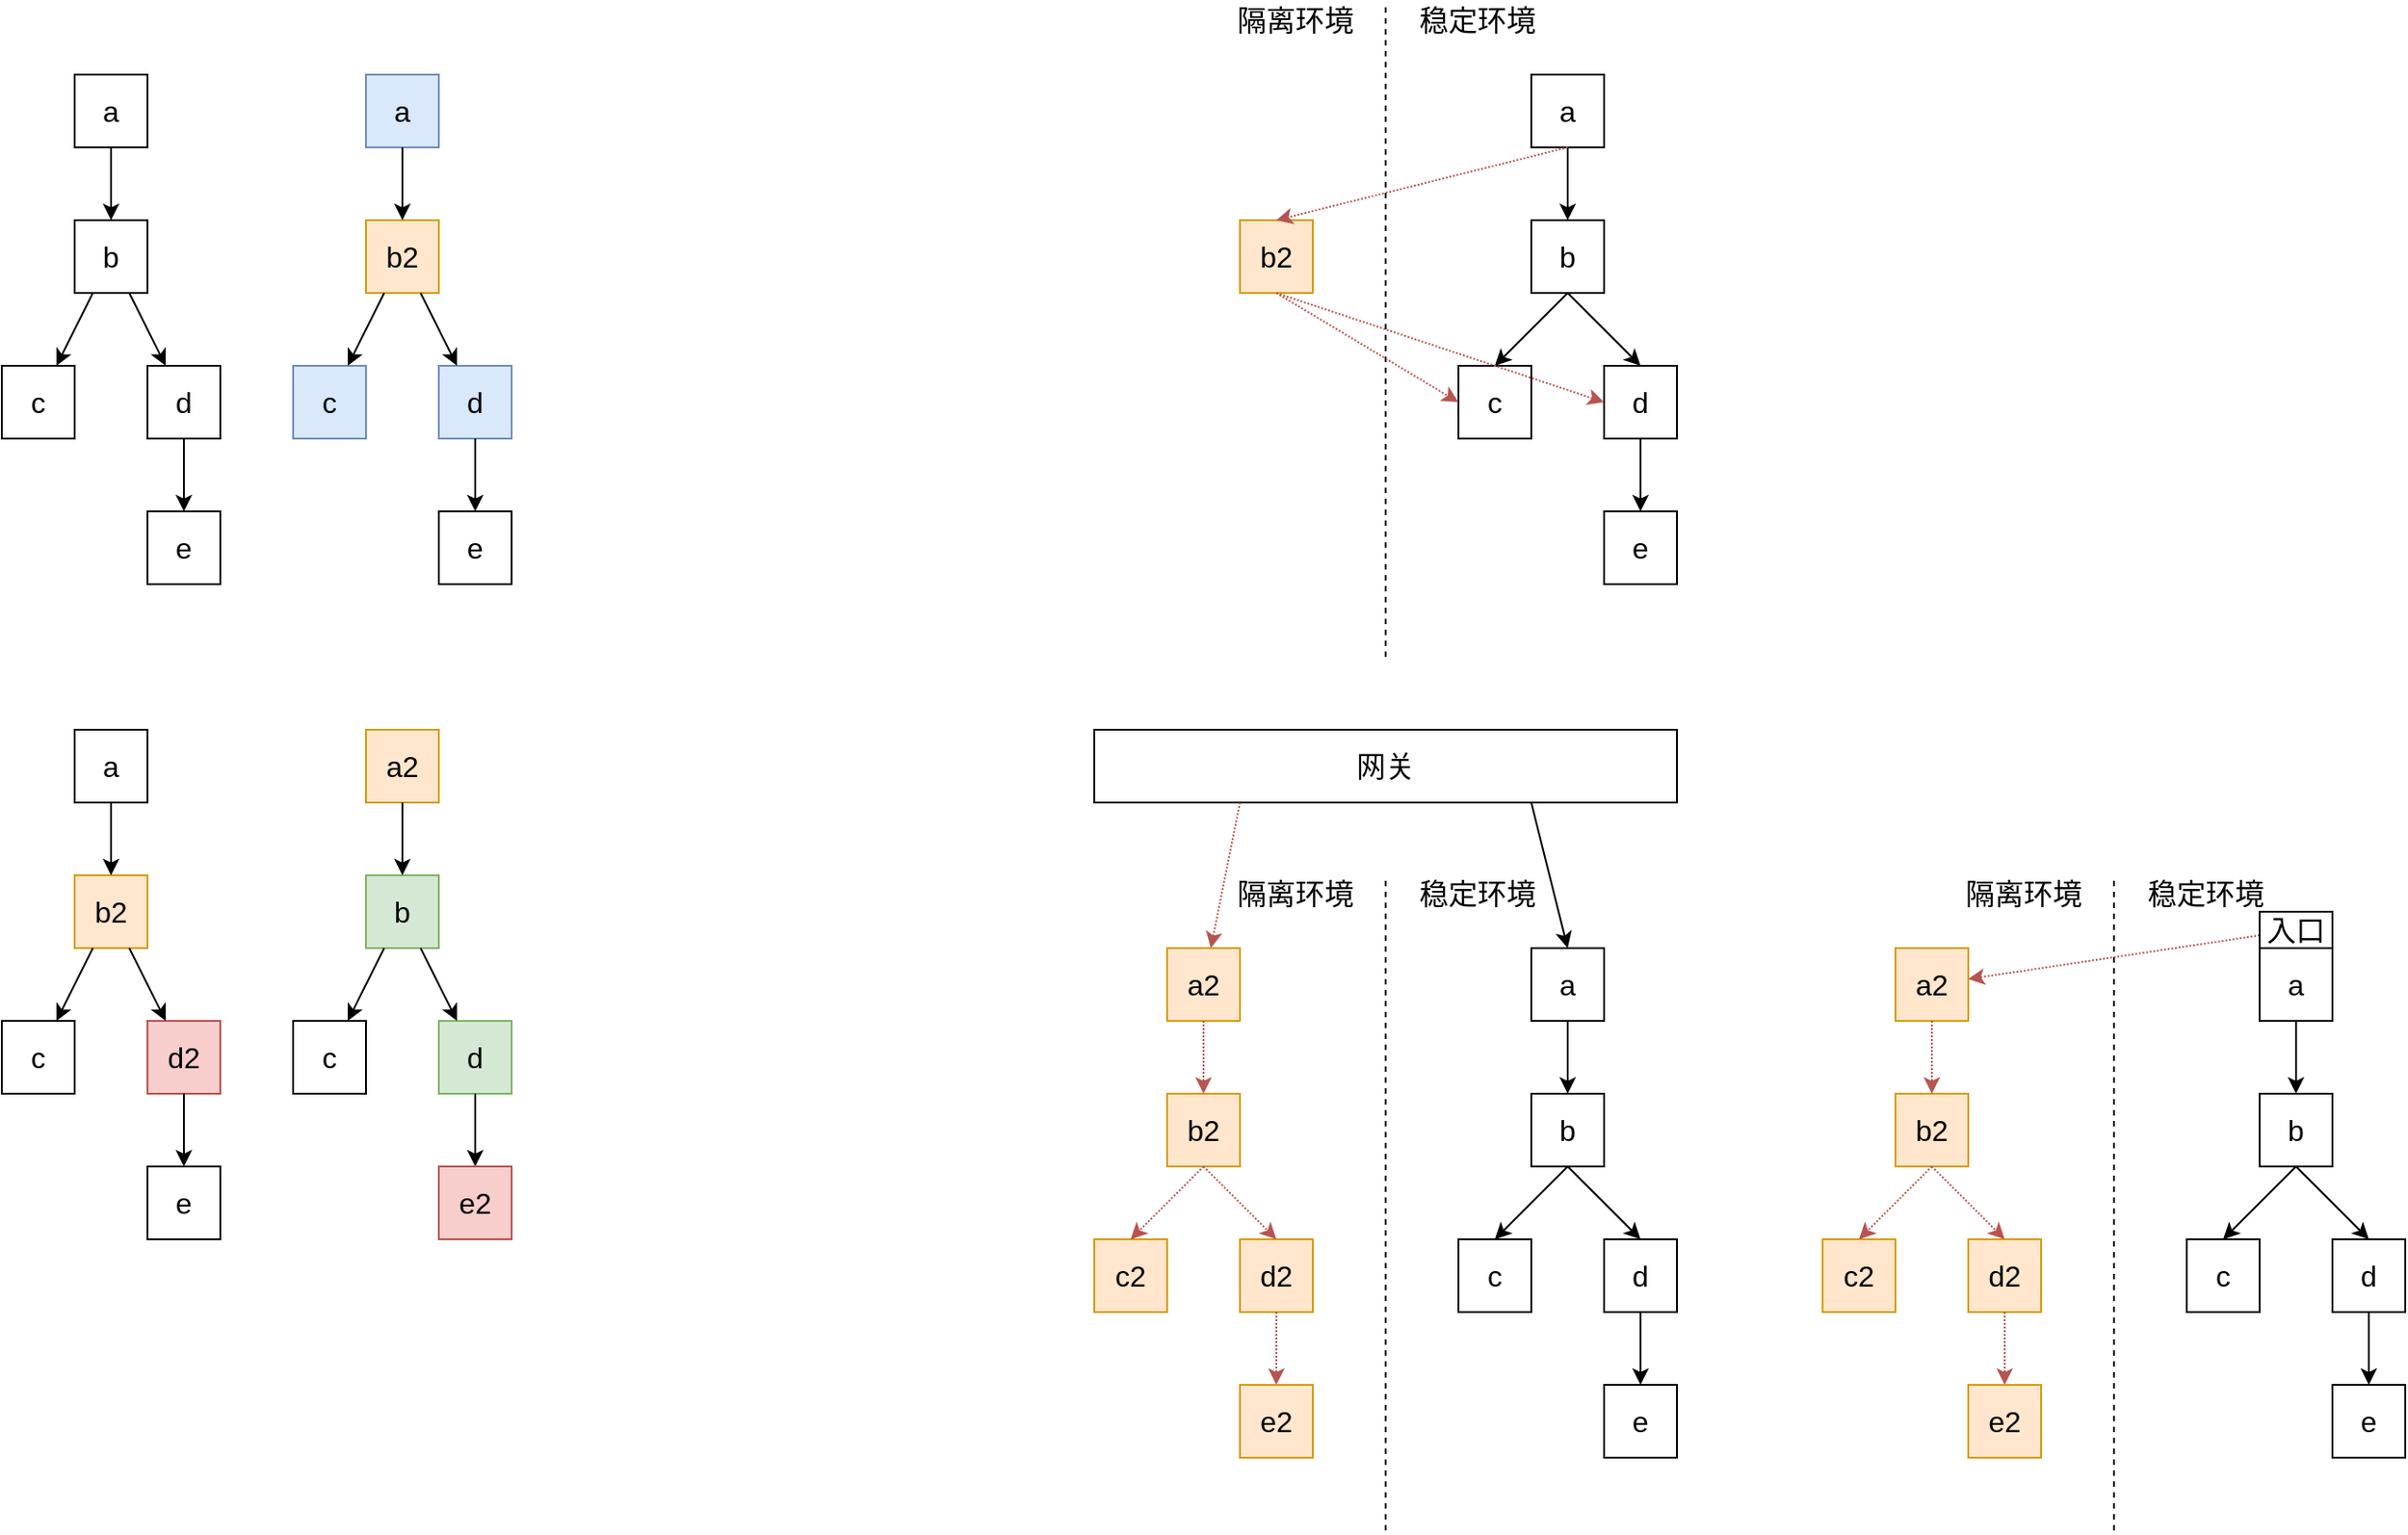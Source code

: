 <mxfile version="17.4.2" type="device"><diagram id="s4o0mfvgBvEwZdPv0GA3" name="第 1 页"><mxGraphModel dx="907" dy="598" grid="1" gridSize="10" guides="0" tooltips="1" connect="1" arrows="0" fold="1" page="1" pageScale="1" pageWidth="827" pageHeight="1169" math="0" shadow="0"><root><mxCell id="0"/><mxCell id="1" parent="0"/><mxCell id="T2-GT7FduTrEiBOMT3E2-1" value="a" style="rounded=0;whiteSpace=wrap;html=1;fontSize=16;" parent="1" vertex="1"><mxGeometry x="80" y="40" width="40" height="40" as="geometry"/></mxCell><mxCell id="T2-GT7FduTrEiBOMT3E2-2" value="b" style="rounded=0;whiteSpace=wrap;html=1;fontSize=16;" parent="1" vertex="1"><mxGeometry x="80" y="120" width="40" height="40" as="geometry"/></mxCell><mxCell id="T2-GT7FduTrEiBOMT3E2-3" value="c" style="rounded=0;whiteSpace=wrap;html=1;fontSize=16;" parent="1" vertex="1"><mxGeometry x="40" y="200" width="40" height="40" as="geometry"/></mxCell><mxCell id="T2-GT7FduTrEiBOMT3E2-5" value="" style="endArrow=classic;html=1;rounded=0;fontSize=16;" parent="1" source="T2-GT7FduTrEiBOMT3E2-1" target="T2-GT7FduTrEiBOMT3E2-2" edge="1"><mxGeometry width="50" height="50" relative="1" as="geometry"><mxPoint x="310" y="270" as="sourcePoint"/><mxPoint x="360" y="220" as="targetPoint"/></mxGeometry></mxCell><mxCell id="T2-GT7FduTrEiBOMT3E2-6" value="" style="endArrow=classic;html=1;rounded=0;fontSize=16;" parent="1" source="T2-GT7FduTrEiBOMT3E2-2" target="T2-GT7FduTrEiBOMT3E2-3" edge="1"><mxGeometry width="50" height="50" relative="1" as="geometry"><mxPoint x="340" y="120" as="sourcePoint"/><mxPoint x="210" y="150" as="targetPoint"/></mxGeometry></mxCell><mxCell id="T2-GT7FduTrEiBOMT3E2-14" value="d" style="rounded=0;whiteSpace=wrap;html=1;fontSize=16;" parent="1" vertex="1"><mxGeometry x="120" y="200" width="40" height="40" as="geometry"/></mxCell><mxCell id="T2-GT7FduTrEiBOMT3E2-15" value="" style="endArrow=classic;html=1;rounded=0;fontSize=16;" parent="1" source="T2-GT7FduTrEiBOMT3E2-2" target="T2-GT7FduTrEiBOMT3E2-14" edge="1"><mxGeometry width="50" height="50" relative="1" as="geometry"><mxPoint x="330" y="150" as="sourcePoint"/><mxPoint x="410" y="70" as="targetPoint"/></mxGeometry></mxCell><mxCell id="yX0q6M6LV7fBAgENc3OX-4" value="" style="endArrow=classic;html=1;rounded=0;fontSize=16;" edge="1" parent="1" source="T2-GT7FduTrEiBOMT3E2-14" target="yX0q6M6LV7fBAgENc3OX-5"><mxGeometry width="50" height="50" relative="1" as="geometry"><mxPoint x="240" y="176.667" as="sourcePoint"/><mxPoint x="510" y="210" as="targetPoint"/></mxGeometry></mxCell><mxCell id="yX0q6M6LV7fBAgENc3OX-5" value="e" style="rounded=0;whiteSpace=wrap;html=1;fontSize=16;" vertex="1" parent="1"><mxGeometry x="120" y="280" width="40" height="40" as="geometry"/></mxCell><mxCell id="yX0q6M6LV7fBAgENc3OX-6" value="a" style="rounded=0;whiteSpace=wrap;html=1;fontSize=16;fillColor=#dae8fc;strokeColor=#6c8ebf;" vertex="1" parent="1"><mxGeometry x="240" y="40" width="40" height="40" as="geometry"/></mxCell><mxCell id="yX0q6M6LV7fBAgENc3OX-7" value="b2" style="rounded=0;whiteSpace=wrap;html=1;fontSize=16;fillColor=#ffe6cc;strokeColor=#d79b00;" vertex="1" parent="1"><mxGeometry x="240" y="120" width="40" height="40" as="geometry"/></mxCell><mxCell id="yX0q6M6LV7fBAgENc3OX-8" value="c" style="rounded=0;whiteSpace=wrap;html=1;fontSize=16;fillColor=#dae8fc;strokeColor=#6c8ebf;" vertex="1" parent="1"><mxGeometry x="200" y="200" width="40" height="40" as="geometry"/></mxCell><mxCell id="yX0q6M6LV7fBAgENc3OX-9" value="" style="endArrow=classic;html=1;rounded=0;fontSize=16;" edge="1" parent="1" source="yX0q6M6LV7fBAgENc3OX-6" target="yX0q6M6LV7fBAgENc3OX-7"><mxGeometry width="50" height="50" relative="1" as="geometry"><mxPoint x="350" y="390" as="sourcePoint"/><mxPoint x="400" y="340" as="targetPoint"/></mxGeometry></mxCell><mxCell id="yX0q6M6LV7fBAgENc3OX-10" value="" style="endArrow=classic;html=1;rounded=0;fontSize=16;" edge="1" parent="1" source="yX0q6M6LV7fBAgENc3OX-7" target="yX0q6M6LV7fBAgENc3OX-8"><mxGeometry width="50" height="50" relative="1" as="geometry"><mxPoint x="380" y="240" as="sourcePoint"/><mxPoint x="250" y="270" as="targetPoint"/></mxGeometry></mxCell><mxCell id="yX0q6M6LV7fBAgENc3OX-12" value="d" style="rounded=0;whiteSpace=wrap;html=1;fontSize=16;fillColor=#dae8fc;strokeColor=#6c8ebf;" vertex="1" parent="1"><mxGeometry x="280" y="200" width="40" height="40" as="geometry"/></mxCell><mxCell id="yX0q6M6LV7fBAgENc3OX-13" value="" style="endArrow=classic;html=1;rounded=0;fontSize=16;" edge="1" parent="1" source="yX0q6M6LV7fBAgENc3OX-7" target="yX0q6M6LV7fBAgENc3OX-12"><mxGeometry width="50" height="50" relative="1" as="geometry"><mxPoint x="370" y="270" as="sourcePoint"/><mxPoint x="450" y="190" as="targetPoint"/></mxGeometry></mxCell><mxCell id="yX0q6M6LV7fBAgENc3OX-15" value="" style="endArrow=classic;html=1;rounded=0;fontSize=16;" edge="1" parent="1" source="yX0q6M6LV7fBAgENc3OX-12" target="yX0q6M6LV7fBAgENc3OX-16"><mxGeometry width="50" height="50" relative="1" as="geometry"><mxPoint x="280" y="296.667" as="sourcePoint"/><mxPoint x="550" y="330" as="targetPoint"/></mxGeometry></mxCell><mxCell id="yX0q6M6LV7fBAgENc3OX-16" value="e" style="rounded=0;whiteSpace=wrap;html=1;fontSize=16;" vertex="1" parent="1"><mxGeometry x="280" y="280" width="40" height="40" as="geometry"/></mxCell><mxCell id="yX0q6M6LV7fBAgENc3OX-17" value="a" style="rounded=0;whiteSpace=wrap;html=1;fontSize=16;" vertex="1" parent="1"><mxGeometry x="80" y="400" width="40" height="40" as="geometry"/></mxCell><mxCell id="yX0q6M6LV7fBAgENc3OX-18" value="b2" style="rounded=0;whiteSpace=wrap;html=1;fontSize=16;fillColor=#ffe6cc;strokeColor=#d79b00;" vertex="1" parent="1"><mxGeometry x="80" y="480" width="40" height="40" as="geometry"/></mxCell><mxCell id="yX0q6M6LV7fBAgENc3OX-19" value="c" style="rounded=0;whiteSpace=wrap;html=1;fontSize=16;" vertex="1" parent="1"><mxGeometry x="40" y="560" width="40" height="40" as="geometry"/></mxCell><mxCell id="yX0q6M6LV7fBAgENc3OX-20" value="" style="endArrow=classic;html=1;rounded=0;fontSize=16;" edge="1" parent="1" source="yX0q6M6LV7fBAgENc3OX-17" target="yX0q6M6LV7fBAgENc3OX-18"><mxGeometry width="50" height="50" relative="1" as="geometry"><mxPoint x="30" y="910" as="sourcePoint"/><mxPoint x="80" y="860" as="targetPoint"/></mxGeometry></mxCell><mxCell id="yX0q6M6LV7fBAgENc3OX-21" value="" style="endArrow=classic;html=1;rounded=0;fontSize=16;" edge="1" parent="1" source="yX0q6M6LV7fBAgENc3OX-18" target="yX0q6M6LV7fBAgENc3OX-19"><mxGeometry width="50" height="50" relative="1" as="geometry"><mxPoint x="60" y="760" as="sourcePoint"/><mxPoint x="-70" y="790" as="targetPoint"/></mxGeometry></mxCell><mxCell id="yX0q6M6LV7fBAgENc3OX-22" value="d2" style="rounded=0;whiteSpace=wrap;html=1;fontSize=16;fillColor=#f8cecc;strokeColor=#b85450;" vertex="1" parent="1"><mxGeometry x="120" y="560" width="40" height="40" as="geometry"/></mxCell><mxCell id="yX0q6M6LV7fBAgENc3OX-23" value="" style="endArrow=classic;html=1;rounded=0;fontSize=16;" edge="1" parent="1" source="yX0q6M6LV7fBAgENc3OX-18" target="yX0q6M6LV7fBAgENc3OX-22"><mxGeometry width="50" height="50" relative="1" as="geometry"><mxPoint x="50" y="790" as="sourcePoint"/><mxPoint x="130" y="710" as="targetPoint"/></mxGeometry></mxCell><mxCell id="yX0q6M6LV7fBAgENc3OX-24" value="" style="endArrow=classic;html=1;rounded=0;fontSize=16;" edge="1" parent="1" source="yX0q6M6LV7fBAgENc3OX-22" target="yX0q6M6LV7fBAgENc3OX-25"><mxGeometry width="50" height="50" relative="1" as="geometry"><mxPoint x="-40" y="816.667" as="sourcePoint"/><mxPoint x="230" y="850" as="targetPoint"/></mxGeometry></mxCell><mxCell id="yX0q6M6LV7fBAgENc3OX-25" value="e" style="rounded=0;whiteSpace=wrap;html=1;fontSize=16;" vertex="1" parent="1"><mxGeometry x="120" y="640" width="40" height="40" as="geometry"/></mxCell><mxCell id="yX0q6M6LV7fBAgENc3OX-26" value="a2" style="rounded=0;whiteSpace=wrap;html=1;fontSize=16;fillColor=#ffe6cc;strokeColor=#d79b00;" vertex="1" parent="1"><mxGeometry x="240" y="400" width="40" height="40" as="geometry"/></mxCell><mxCell id="yX0q6M6LV7fBAgENc3OX-27" value="b" style="rounded=0;whiteSpace=wrap;html=1;fontSize=16;fillColor=#d5e8d4;strokeColor=#82b366;" vertex="1" parent="1"><mxGeometry x="240" y="480" width="40" height="40" as="geometry"/></mxCell><mxCell id="yX0q6M6LV7fBAgENc3OX-28" value="c" style="rounded=0;whiteSpace=wrap;html=1;fontSize=16;" vertex="1" parent="1"><mxGeometry x="200" y="560" width="40" height="40" as="geometry"/></mxCell><mxCell id="yX0q6M6LV7fBAgENc3OX-29" value="" style="endArrow=classic;html=1;rounded=0;fontSize=16;" edge="1" parent="1" source="yX0q6M6LV7fBAgENc3OX-26" target="yX0q6M6LV7fBAgENc3OX-27"><mxGeometry width="50" height="50" relative="1" as="geometry"><mxPoint x="390" y="710" as="sourcePoint"/><mxPoint x="440" y="660" as="targetPoint"/></mxGeometry></mxCell><mxCell id="yX0q6M6LV7fBAgENc3OX-30" value="" style="endArrow=classic;html=1;rounded=0;fontSize=16;" edge="1" parent="1" source="yX0q6M6LV7fBAgENc3OX-27" target="yX0q6M6LV7fBAgENc3OX-28"><mxGeometry width="50" height="50" relative="1" as="geometry"><mxPoint x="420" y="560" as="sourcePoint"/><mxPoint x="290" y="590" as="targetPoint"/></mxGeometry></mxCell><mxCell id="yX0q6M6LV7fBAgENc3OX-31" value="d" style="rounded=0;whiteSpace=wrap;html=1;fontSize=16;fillColor=#d5e8d4;strokeColor=#82b366;" vertex="1" parent="1"><mxGeometry x="280" y="560" width="40" height="40" as="geometry"/></mxCell><mxCell id="yX0q6M6LV7fBAgENc3OX-32" value="" style="endArrow=classic;html=1;rounded=0;fontSize=16;" edge="1" parent="1" source="yX0q6M6LV7fBAgENc3OX-27" target="yX0q6M6LV7fBAgENc3OX-31"><mxGeometry width="50" height="50" relative="1" as="geometry"><mxPoint x="410" y="590" as="sourcePoint"/><mxPoint x="490" y="510" as="targetPoint"/></mxGeometry></mxCell><mxCell id="yX0q6M6LV7fBAgENc3OX-33" value="" style="endArrow=classic;html=1;rounded=0;fontSize=16;" edge="1" parent="1" source="yX0q6M6LV7fBAgENc3OX-31" target="yX0q6M6LV7fBAgENc3OX-34"><mxGeometry width="50" height="50" relative="1" as="geometry"><mxPoint x="320" y="616.667" as="sourcePoint"/><mxPoint x="590" y="650" as="targetPoint"/></mxGeometry></mxCell><mxCell id="yX0q6M6LV7fBAgENc3OX-34" value="e2" style="rounded=0;whiteSpace=wrap;html=1;fontSize=16;fillColor=#f8cecc;strokeColor=#b85450;" vertex="1" parent="1"><mxGeometry x="280" y="640" width="40" height="40" as="geometry"/></mxCell><mxCell id="yX0q6M6LV7fBAgENc3OX-35" value="a" style="rounded=0;whiteSpace=wrap;html=1;fontSize=16;" vertex="1" parent="1"><mxGeometry x="880" y="40" width="40" height="40" as="geometry"/></mxCell><mxCell id="yX0q6M6LV7fBAgENc3OX-36" value="b" style="rounded=0;whiteSpace=wrap;html=1;fontSize=16;" vertex="1" parent="1"><mxGeometry x="880" y="120" width="40" height="40" as="geometry"/></mxCell><mxCell id="yX0q6M6LV7fBAgENc3OX-37" value="c" style="rounded=0;whiteSpace=wrap;html=1;fontSize=16;" vertex="1" parent="1"><mxGeometry x="840" y="200" width="40" height="40" as="geometry"/></mxCell><mxCell id="yX0q6M6LV7fBAgENc3OX-38" value="" style="endArrow=classic;html=1;rounded=0;fontSize=16;" edge="1" parent="1" source="yX0q6M6LV7fBAgENc3OX-35" target="yX0q6M6LV7fBAgENc3OX-36"><mxGeometry width="50" height="50" relative="1" as="geometry"><mxPoint x="1030" y="270" as="sourcePoint"/><mxPoint x="1080" y="220" as="targetPoint"/></mxGeometry></mxCell><mxCell id="yX0q6M6LV7fBAgENc3OX-39" value="" style="endArrow=classic;html=1;rounded=0;fontSize=16;entryX=0.5;entryY=0;entryDx=0;entryDy=0;exitX=0.5;exitY=1;exitDx=0;exitDy=0;" edge="1" parent="1" source="yX0q6M6LV7fBAgENc3OX-36" target="yX0q6M6LV7fBAgENc3OX-37"><mxGeometry width="50" height="50" relative="1" as="geometry"><mxPoint x="1060" y="120" as="sourcePoint"/><mxPoint x="930" y="150" as="targetPoint"/></mxGeometry></mxCell><mxCell id="yX0q6M6LV7fBAgENc3OX-40" value="d" style="rounded=0;whiteSpace=wrap;html=1;fontSize=16;" vertex="1" parent="1"><mxGeometry x="920" y="200" width="40" height="40" as="geometry"/></mxCell><mxCell id="yX0q6M6LV7fBAgENc3OX-41" value="" style="endArrow=classic;html=1;rounded=0;fontSize=16;entryX=0.5;entryY=0;entryDx=0;entryDy=0;exitX=0.5;exitY=1;exitDx=0;exitDy=0;" edge="1" parent="1" source="yX0q6M6LV7fBAgENc3OX-36" target="yX0q6M6LV7fBAgENc3OX-40"><mxGeometry width="50" height="50" relative="1" as="geometry"><mxPoint x="1050" y="150" as="sourcePoint"/><mxPoint x="1130" y="70" as="targetPoint"/></mxGeometry></mxCell><mxCell id="yX0q6M6LV7fBAgENc3OX-42" value="" style="endArrow=classic;html=1;rounded=0;fontSize=16;" edge="1" parent="1" source="yX0q6M6LV7fBAgENc3OX-40" target="yX0q6M6LV7fBAgENc3OX-43"><mxGeometry width="50" height="50" relative="1" as="geometry"><mxPoint x="960" y="176.667" as="sourcePoint"/><mxPoint x="1230" y="210" as="targetPoint"/></mxGeometry></mxCell><mxCell id="yX0q6M6LV7fBAgENc3OX-43" value="e" style="rounded=0;whiteSpace=wrap;html=1;fontSize=16;" vertex="1" parent="1"><mxGeometry x="920" y="280" width="40" height="40" as="geometry"/></mxCell><mxCell id="yX0q6M6LV7fBAgENc3OX-45" value="b2" style="rounded=0;whiteSpace=wrap;html=1;fontSize=16;fillColor=#ffe6cc;strokeColor=#d79b00;" vertex="1" parent="1"><mxGeometry x="720" y="120" width="40" height="40" as="geometry"/></mxCell><mxCell id="yX0q6M6LV7fBAgENc3OX-54" value="" style="endArrow=none;html=1;rounded=0;fontSize=16;dashed=1;" edge="1" parent="1"><mxGeometry width="50" height="50" relative="1" as="geometry"><mxPoint x="800" y="360" as="sourcePoint"/><mxPoint x="800" as="targetPoint"/></mxGeometry></mxCell><mxCell id="yX0q6M6LV7fBAgENc3OX-55" value="" style="endArrow=classic;html=1;rounded=0;fontSize=16;dashed=1;dashPattern=1 1;entryX=0.5;entryY=0;entryDx=0;entryDy=0;exitX=0.5;exitY=1;exitDx=0;exitDy=0;fillColor=#f8cecc;strokeColor=#b85450;" edge="1" parent="1" source="yX0q6M6LV7fBAgENc3OX-35" target="yX0q6M6LV7fBAgENc3OX-45"><mxGeometry width="50" height="50" relative="1" as="geometry"><mxPoint x="740" y="230" as="sourcePoint"/><mxPoint x="790" y="180" as="targetPoint"/></mxGeometry></mxCell><mxCell id="yX0q6M6LV7fBAgENc3OX-56" value="" style="endArrow=classic;html=1;rounded=0;fontSize=16;dashed=1;dashPattern=1 1;entryX=0;entryY=0.5;entryDx=0;entryDy=0;exitX=0.5;exitY=1;exitDx=0;exitDy=0;fillColor=#f8cecc;strokeColor=#b85450;" edge="1" parent="1" source="yX0q6M6LV7fBAgENc3OX-45" target="yX0q6M6LV7fBAgENc3OX-37"><mxGeometry width="50" height="50" relative="1" as="geometry"><mxPoint x="770" y="160" as="sourcePoint"/><mxPoint x="770" y="140" as="targetPoint"/></mxGeometry></mxCell><mxCell id="yX0q6M6LV7fBAgENc3OX-57" value="" style="endArrow=classic;html=1;rounded=0;fontSize=16;dashed=1;dashPattern=1 1;entryX=0;entryY=0.5;entryDx=0;entryDy=0;exitX=0.5;exitY=1;exitDx=0;exitDy=0;fillColor=#f8cecc;strokeColor=#b85450;" edge="1" parent="1" source="yX0q6M6LV7fBAgENc3OX-45" target="yX0q6M6LV7fBAgENc3OX-40"><mxGeometry width="50" height="50" relative="1" as="geometry"><mxPoint x="710" y="150" as="sourcePoint"/><mxPoint x="930" y="222" as="targetPoint"/></mxGeometry></mxCell><mxCell id="yX0q6M6LV7fBAgENc3OX-59" value="a" style="rounded=0;whiteSpace=wrap;html=1;fontSize=16;" vertex="1" parent="1"><mxGeometry x="880" y="520" width="40" height="40" as="geometry"/></mxCell><mxCell id="yX0q6M6LV7fBAgENc3OX-60" value="b" style="rounded=0;whiteSpace=wrap;html=1;fontSize=16;" vertex="1" parent="1"><mxGeometry x="880" y="600" width="40" height="40" as="geometry"/></mxCell><mxCell id="yX0q6M6LV7fBAgENc3OX-61" value="c" style="rounded=0;whiteSpace=wrap;html=1;fontSize=16;" vertex="1" parent="1"><mxGeometry x="840" y="680" width="40" height="40" as="geometry"/></mxCell><mxCell id="yX0q6M6LV7fBAgENc3OX-62" value="" style="endArrow=classic;html=1;rounded=0;fontSize=16;" edge="1" parent="1" source="yX0q6M6LV7fBAgENc3OX-59" target="yX0q6M6LV7fBAgENc3OX-60"><mxGeometry width="50" height="50" relative="1" as="geometry"><mxPoint x="1030" y="750" as="sourcePoint"/><mxPoint x="1080" y="700" as="targetPoint"/></mxGeometry></mxCell><mxCell id="yX0q6M6LV7fBAgENc3OX-63" value="" style="endArrow=classic;html=1;rounded=0;fontSize=16;entryX=0.5;entryY=0;entryDx=0;entryDy=0;exitX=0.5;exitY=1;exitDx=0;exitDy=0;" edge="1" parent="1" source="yX0q6M6LV7fBAgENc3OX-60" target="yX0q6M6LV7fBAgENc3OX-61"><mxGeometry width="50" height="50" relative="1" as="geometry"><mxPoint x="1060" y="600" as="sourcePoint"/><mxPoint x="930" y="630" as="targetPoint"/></mxGeometry></mxCell><mxCell id="yX0q6M6LV7fBAgENc3OX-64" value="d" style="rounded=0;whiteSpace=wrap;html=1;fontSize=16;" vertex="1" parent="1"><mxGeometry x="920" y="680" width="40" height="40" as="geometry"/></mxCell><mxCell id="yX0q6M6LV7fBAgENc3OX-65" value="" style="endArrow=classic;html=1;rounded=0;fontSize=16;entryX=0.5;entryY=0;entryDx=0;entryDy=0;exitX=0.5;exitY=1;exitDx=0;exitDy=0;" edge="1" parent="1" source="yX0q6M6LV7fBAgENc3OX-60" target="yX0q6M6LV7fBAgENc3OX-64"><mxGeometry width="50" height="50" relative="1" as="geometry"><mxPoint x="1050" y="630" as="sourcePoint"/><mxPoint x="1130" y="550" as="targetPoint"/></mxGeometry></mxCell><mxCell id="yX0q6M6LV7fBAgENc3OX-66" value="" style="endArrow=classic;html=1;rounded=0;fontSize=16;" edge="1" parent="1" source="yX0q6M6LV7fBAgENc3OX-64" target="yX0q6M6LV7fBAgENc3OX-67"><mxGeometry width="50" height="50" relative="1" as="geometry"><mxPoint x="960" y="656.667" as="sourcePoint"/><mxPoint x="1230" y="690" as="targetPoint"/></mxGeometry></mxCell><mxCell id="yX0q6M6LV7fBAgENc3OX-67" value="e" style="rounded=0;whiteSpace=wrap;html=1;fontSize=16;" vertex="1" parent="1"><mxGeometry x="920" y="760" width="40" height="40" as="geometry"/></mxCell><mxCell id="yX0q6M6LV7fBAgENc3OX-69" value="" style="endArrow=none;html=1;rounded=0;fontSize=16;dashed=1;" edge="1" parent="1"><mxGeometry width="50" height="50" relative="1" as="geometry"><mxPoint x="800.0" y="840" as="sourcePoint"/><mxPoint x="800.0" y="480" as="targetPoint"/></mxGeometry></mxCell><mxCell id="yX0q6M6LV7fBAgENc3OX-73" value="a2" style="rounded=0;whiteSpace=wrap;html=1;fontSize=16;fillColor=#ffe6cc;strokeColor=#d79b00;" vertex="1" parent="1"><mxGeometry x="680" y="520" width="40" height="40" as="geometry"/></mxCell><mxCell id="yX0q6M6LV7fBAgENc3OX-74" value="b2" style="rounded=0;whiteSpace=wrap;html=1;fontSize=16;fillColor=#ffe6cc;strokeColor=#d79b00;" vertex="1" parent="1"><mxGeometry x="680" y="600" width="40" height="40" as="geometry"/></mxCell><mxCell id="yX0q6M6LV7fBAgENc3OX-75" value="c2" style="rounded=0;whiteSpace=wrap;html=1;fontSize=16;fillColor=#ffe6cc;strokeColor=#d79b00;" vertex="1" parent="1"><mxGeometry x="640" y="680" width="40" height="40" as="geometry"/></mxCell><mxCell id="yX0q6M6LV7fBAgENc3OX-76" value="" style="endArrow=classic;html=1;rounded=0;fontSize=16;fillColor=#f8cecc;strokeColor=#b85450;dashed=1;dashPattern=1 1;" edge="1" parent="1" source="yX0q6M6LV7fBAgENc3OX-73" target="yX0q6M6LV7fBAgENc3OX-74"><mxGeometry width="50" height="50" relative="1" as="geometry"><mxPoint x="830" y="750" as="sourcePoint"/><mxPoint x="880" y="700" as="targetPoint"/></mxGeometry></mxCell><mxCell id="yX0q6M6LV7fBAgENc3OX-77" value="" style="endArrow=classic;html=1;rounded=0;fontSize=16;entryX=0.5;entryY=0;entryDx=0;entryDy=0;exitX=0.5;exitY=1;exitDx=0;exitDy=0;fillColor=#f8cecc;strokeColor=#b85450;dashed=1;dashPattern=1 1;" edge="1" parent="1" source="yX0q6M6LV7fBAgENc3OX-74" target="yX0q6M6LV7fBAgENc3OX-75"><mxGeometry width="50" height="50" relative="1" as="geometry"><mxPoint x="860" y="600" as="sourcePoint"/><mxPoint x="730" y="630" as="targetPoint"/></mxGeometry></mxCell><mxCell id="yX0q6M6LV7fBAgENc3OX-78" value="d2" style="rounded=0;whiteSpace=wrap;html=1;fontSize=16;fillColor=#ffe6cc;strokeColor=#d79b00;" vertex="1" parent="1"><mxGeometry x="720" y="680" width="40" height="40" as="geometry"/></mxCell><mxCell id="yX0q6M6LV7fBAgENc3OX-79" value="" style="endArrow=classic;html=1;rounded=0;fontSize=16;entryX=0.5;entryY=0;entryDx=0;entryDy=0;exitX=0.5;exitY=1;exitDx=0;exitDy=0;fillColor=#f8cecc;strokeColor=#b85450;dashed=1;dashPattern=1 1;" edge="1" parent="1" source="yX0q6M6LV7fBAgENc3OX-74" target="yX0q6M6LV7fBAgENc3OX-78"><mxGeometry width="50" height="50" relative="1" as="geometry"><mxPoint x="850" y="630" as="sourcePoint"/><mxPoint x="930" y="550" as="targetPoint"/></mxGeometry></mxCell><mxCell id="yX0q6M6LV7fBAgENc3OX-80" value="" style="endArrow=classic;html=1;rounded=0;fontSize=16;fillColor=#f8cecc;strokeColor=#b85450;dashed=1;dashPattern=1 1;" edge="1" parent="1" source="yX0q6M6LV7fBAgENc3OX-78" target="yX0q6M6LV7fBAgENc3OX-81"><mxGeometry width="50" height="50" relative="1" as="geometry"><mxPoint x="760" y="656.667" as="sourcePoint"/><mxPoint x="1030" y="690" as="targetPoint"/></mxGeometry></mxCell><mxCell id="yX0q6M6LV7fBAgENc3OX-81" value="e2" style="rounded=0;whiteSpace=wrap;html=1;fontSize=16;fillColor=#ffe6cc;strokeColor=#d79b00;" vertex="1" parent="1"><mxGeometry x="720" y="760" width="40" height="40" as="geometry"/></mxCell><mxCell id="yX0q6M6LV7fBAgENc3OX-83" value="稳定环境" style="text;html=1;align=center;verticalAlign=middle;resizable=0;points=[];autosize=1;strokeColor=none;fillColor=none;fontSize=16;" vertex="1" parent="1"><mxGeometry x="810" width="80" height="20" as="geometry"/></mxCell><mxCell id="yX0q6M6LV7fBAgENc3OX-85" value="隔离环境" style="text;html=1;align=center;verticalAlign=middle;resizable=0;points=[];autosize=1;strokeColor=none;fillColor=none;fontSize=16;" vertex="1" parent="1"><mxGeometry x="710" width="80" height="20" as="geometry"/></mxCell><mxCell id="yX0q6M6LV7fBAgENc3OX-86" value="稳定环境" style="text;html=1;align=center;verticalAlign=middle;resizable=0;points=[];autosize=1;strokeColor=none;fillColor=none;fontSize=16;" vertex="1" parent="1"><mxGeometry x="810" y="480" width="80" height="20" as="geometry"/></mxCell><mxCell id="yX0q6M6LV7fBAgENc3OX-87" value="隔离环境" style="text;html=1;align=center;verticalAlign=middle;resizable=0;points=[];autosize=1;strokeColor=none;fillColor=none;fontSize=16;" vertex="1" parent="1"><mxGeometry x="710" y="480" width="80" height="20" as="geometry"/></mxCell><mxCell id="yX0q6M6LV7fBAgENc3OX-88" value="网关" style="rounded=0;whiteSpace=wrap;html=1;fontSize=16;" vertex="1" parent="1"><mxGeometry x="640" y="400" width="320" height="40" as="geometry"/></mxCell><mxCell id="yX0q6M6LV7fBAgENc3OX-89" value="" style="endArrow=classic;html=1;rounded=0;fontSize=16;exitX=0.75;exitY=1;exitDx=0;exitDy=0;entryX=0.5;entryY=0;entryDx=0;entryDy=0;" edge="1" parent="1" source="yX0q6M6LV7fBAgENc3OX-88" target="yX0q6M6LV7fBAgENc3OX-59"><mxGeometry width="50" height="50" relative="1" as="geometry"><mxPoint x="730" y="530" as="sourcePoint"/><mxPoint x="780" y="480" as="targetPoint"/></mxGeometry></mxCell><mxCell id="yX0q6M6LV7fBAgENc3OX-90" value="" style="endArrow=classic;html=1;rounded=0;fontSize=16;fillColor=#f8cecc;strokeColor=#b85450;dashed=1;dashPattern=1 1;exitX=0.25;exitY=1;exitDx=0;exitDy=0;" edge="1" parent="1" source="yX0q6M6LV7fBAgENc3OX-88" target="yX0q6M6LV7fBAgENc3OX-73"><mxGeometry width="50" height="50" relative="1" as="geometry"><mxPoint x="710" y="570" as="sourcePoint"/><mxPoint x="710" y="610" as="targetPoint"/></mxGeometry></mxCell><mxCell id="yX0q6M6LV7fBAgENc3OX-91" value="a" style="rounded=0;whiteSpace=wrap;html=1;fontSize=16;" vertex="1" parent="1"><mxGeometry x="1280" y="520" width="40" height="40" as="geometry"/></mxCell><mxCell id="yX0q6M6LV7fBAgENc3OX-92" value="b" style="rounded=0;whiteSpace=wrap;html=1;fontSize=16;" vertex="1" parent="1"><mxGeometry x="1280" y="600" width="40" height="40" as="geometry"/></mxCell><mxCell id="yX0q6M6LV7fBAgENc3OX-93" value="c" style="rounded=0;whiteSpace=wrap;html=1;fontSize=16;" vertex="1" parent="1"><mxGeometry x="1240" y="680" width="40" height="40" as="geometry"/></mxCell><mxCell id="yX0q6M6LV7fBAgENc3OX-94" value="" style="endArrow=classic;html=1;rounded=0;fontSize=16;" edge="1" parent="1" source="yX0q6M6LV7fBAgENc3OX-91" target="yX0q6M6LV7fBAgENc3OX-92"><mxGeometry width="50" height="50" relative="1" as="geometry"><mxPoint x="1430" y="750" as="sourcePoint"/><mxPoint x="1480" y="700" as="targetPoint"/></mxGeometry></mxCell><mxCell id="yX0q6M6LV7fBAgENc3OX-95" value="" style="endArrow=classic;html=1;rounded=0;fontSize=16;entryX=0.5;entryY=0;entryDx=0;entryDy=0;exitX=0.5;exitY=1;exitDx=0;exitDy=0;" edge="1" parent="1" source="yX0q6M6LV7fBAgENc3OX-92" target="yX0q6M6LV7fBAgENc3OX-93"><mxGeometry width="50" height="50" relative="1" as="geometry"><mxPoint x="1460" y="600" as="sourcePoint"/><mxPoint x="1330" y="630" as="targetPoint"/></mxGeometry></mxCell><mxCell id="yX0q6M6LV7fBAgENc3OX-96" value="d" style="rounded=0;whiteSpace=wrap;html=1;fontSize=16;" vertex="1" parent="1"><mxGeometry x="1320" y="680" width="40" height="40" as="geometry"/></mxCell><mxCell id="yX0q6M6LV7fBAgENc3OX-97" value="" style="endArrow=classic;html=1;rounded=0;fontSize=16;entryX=0.5;entryY=0;entryDx=0;entryDy=0;exitX=0.5;exitY=1;exitDx=0;exitDy=0;" edge="1" parent="1" source="yX0q6M6LV7fBAgENc3OX-92" target="yX0q6M6LV7fBAgENc3OX-96"><mxGeometry width="50" height="50" relative="1" as="geometry"><mxPoint x="1450" y="630" as="sourcePoint"/><mxPoint x="1530" y="550" as="targetPoint"/></mxGeometry></mxCell><mxCell id="yX0q6M6LV7fBAgENc3OX-98" value="" style="endArrow=classic;html=1;rounded=0;fontSize=16;" edge="1" parent="1" source="yX0q6M6LV7fBAgENc3OX-96" target="yX0q6M6LV7fBAgENc3OX-99"><mxGeometry width="50" height="50" relative="1" as="geometry"><mxPoint x="1360" y="656.667" as="sourcePoint"/><mxPoint x="1630" y="690" as="targetPoint"/></mxGeometry></mxCell><mxCell id="yX0q6M6LV7fBAgENc3OX-99" value="e" style="rounded=0;whiteSpace=wrap;html=1;fontSize=16;" vertex="1" parent="1"><mxGeometry x="1320" y="760" width="40" height="40" as="geometry"/></mxCell><mxCell id="yX0q6M6LV7fBAgENc3OX-100" value="" style="endArrow=none;html=1;rounded=0;fontSize=16;dashed=1;" edge="1" parent="1"><mxGeometry width="50" height="50" relative="1" as="geometry"><mxPoint x="1200.0" y="840" as="sourcePoint"/><mxPoint x="1200.0" y="480" as="targetPoint"/></mxGeometry></mxCell><mxCell id="yX0q6M6LV7fBAgENc3OX-101" value="a2" style="rounded=0;whiteSpace=wrap;html=1;fontSize=16;fillColor=#ffe6cc;strokeColor=#d79b00;" vertex="1" parent="1"><mxGeometry x="1080" y="520" width="40" height="40" as="geometry"/></mxCell><mxCell id="yX0q6M6LV7fBAgENc3OX-102" value="b2" style="rounded=0;whiteSpace=wrap;html=1;fontSize=16;fillColor=#ffe6cc;strokeColor=#d79b00;" vertex="1" parent="1"><mxGeometry x="1080" y="600" width="40" height="40" as="geometry"/></mxCell><mxCell id="yX0q6M6LV7fBAgENc3OX-103" value="c2" style="rounded=0;whiteSpace=wrap;html=1;fontSize=16;fillColor=#ffe6cc;strokeColor=#d79b00;" vertex="1" parent="1"><mxGeometry x="1040" y="680" width="40" height="40" as="geometry"/></mxCell><mxCell id="yX0q6M6LV7fBAgENc3OX-104" value="" style="endArrow=classic;html=1;rounded=0;fontSize=16;fillColor=#f8cecc;strokeColor=#b85450;dashed=1;dashPattern=1 1;" edge="1" parent="1" source="yX0q6M6LV7fBAgENc3OX-101" target="yX0q6M6LV7fBAgENc3OX-102"><mxGeometry width="50" height="50" relative="1" as="geometry"><mxPoint x="1230" y="750" as="sourcePoint"/><mxPoint x="1280" y="700" as="targetPoint"/></mxGeometry></mxCell><mxCell id="yX0q6M6LV7fBAgENc3OX-105" value="" style="endArrow=classic;html=1;rounded=0;fontSize=16;entryX=0.5;entryY=0;entryDx=0;entryDy=0;exitX=0.5;exitY=1;exitDx=0;exitDy=0;fillColor=#f8cecc;strokeColor=#b85450;dashed=1;dashPattern=1 1;" edge="1" parent="1" source="yX0q6M6LV7fBAgENc3OX-102" target="yX0q6M6LV7fBAgENc3OX-103"><mxGeometry width="50" height="50" relative="1" as="geometry"><mxPoint x="1260" y="600" as="sourcePoint"/><mxPoint x="1130" y="630" as="targetPoint"/></mxGeometry></mxCell><mxCell id="yX0q6M6LV7fBAgENc3OX-106" value="d2" style="rounded=0;whiteSpace=wrap;html=1;fontSize=16;fillColor=#ffe6cc;strokeColor=#d79b00;" vertex="1" parent="1"><mxGeometry x="1120" y="680" width="40" height="40" as="geometry"/></mxCell><mxCell id="yX0q6M6LV7fBAgENc3OX-107" value="" style="endArrow=classic;html=1;rounded=0;fontSize=16;entryX=0.5;entryY=0;entryDx=0;entryDy=0;exitX=0.5;exitY=1;exitDx=0;exitDy=0;fillColor=#f8cecc;strokeColor=#b85450;dashed=1;dashPattern=1 1;" edge="1" parent="1" source="yX0q6M6LV7fBAgENc3OX-102" target="yX0q6M6LV7fBAgENc3OX-106"><mxGeometry width="50" height="50" relative="1" as="geometry"><mxPoint x="1250" y="630" as="sourcePoint"/><mxPoint x="1330" y="550" as="targetPoint"/></mxGeometry></mxCell><mxCell id="yX0q6M6LV7fBAgENc3OX-108" value="" style="endArrow=classic;html=1;rounded=0;fontSize=16;fillColor=#f8cecc;strokeColor=#b85450;dashed=1;dashPattern=1 1;" edge="1" parent="1" source="yX0q6M6LV7fBAgENc3OX-106" target="yX0q6M6LV7fBAgENc3OX-109"><mxGeometry width="50" height="50" relative="1" as="geometry"><mxPoint x="1160" y="656.667" as="sourcePoint"/><mxPoint x="1430" y="690" as="targetPoint"/></mxGeometry></mxCell><mxCell id="yX0q6M6LV7fBAgENc3OX-109" value="e2" style="rounded=0;whiteSpace=wrap;html=1;fontSize=16;fillColor=#ffe6cc;strokeColor=#d79b00;" vertex="1" parent="1"><mxGeometry x="1120" y="760" width="40" height="40" as="geometry"/></mxCell><mxCell id="yX0q6M6LV7fBAgENc3OX-110" value="稳定环境" style="text;html=1;align=center;verticalAlign=middle;resizable=0;points=[];autosize=1;strokeColor=none;fillColor=none;fontSize=16;" vertex="1" parent="1"><mxGeometry x="1210" y="480" width="80" height="20" as="geometry"/></mxCell><mxCell id="yX0q6M6LV7fBAgENc3OX-111" value="隔离环境" style="text;html=1;align=center;verticalAlign=middle;resizable=0;points=[];autosize=1;strokeColor=none;fillColor=none;fontSize=16;" vertex="1" parent="1"><mxGeometry x="1110" y="480" width="80" height="20" as="geometry"/></mxCell><mxCell id="yX0q6M6LV7fBAgENc3OX-112" value="" style="endArrow=classic;html=1;rounded=0;fontSize=16;fillColor=#f8cecc;strokeColor=#b85450;dashed=1;dashPattern=1 1;" edge="1" parent="1" source="yX0q6M6LV7fBAgENc3OX-113" target="yX0q6M6LV7fBAgENc3OX-101"><mxGeometry width="50" height="50" relative="1" as="geometry"><mxPoint x="1270" y="540" as="sourcePoint"/><mxPoint x="1110.0" y="610" as="targetPoint"/></mxGeometry></mxCell><mxCell id="yX0q6M6LV7fBAgENc3OX-113" value="入口" style="rounded=0;whiteSpace=wrap;html=1;fontSize=16;" vertex="1" parent="1"><mxGeometry x="1280" y="500" width="40" height="20" as="geometry"/></mxCell></root></mxGraphModel></diagram></mxfile>